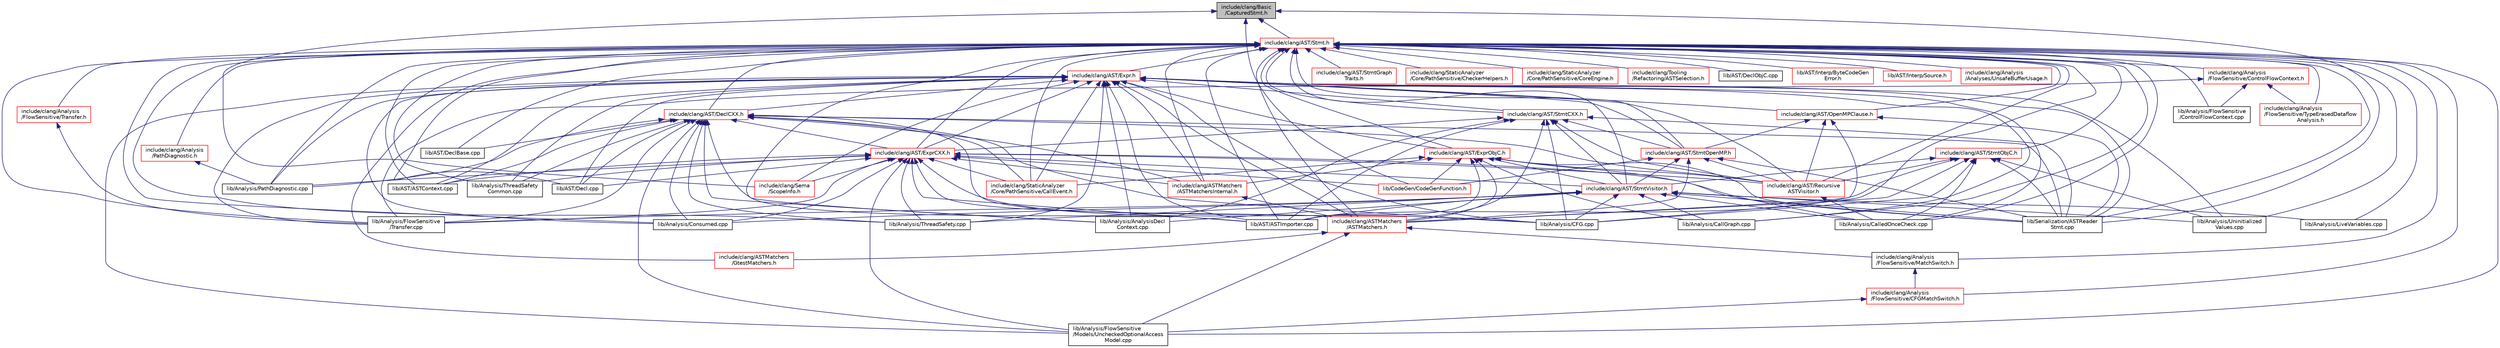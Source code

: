 digraph "include/clang/Basic/CapturedStmt.h"
{
 // LATEX_PDF_SIZE
  bgcolor="transparent";
  edge [fontname="Helvetica",fontsize="10",labelfontname="Helvetica",labelfontsize="10"];
  node [fontname="Helvetica",fontsize="10",shape=record];
  Node1 [label="include/clang/Basic\l/CapturedStmt.h",height=0.2,width=0.4,color="black", fillcolor="grey75", style="filled", fontcolor="black",tooltip=" "];
  Node1 -> Node2 [dir="back",color="midnightblue",fontsize="10",style="solid",fontname="Helvetica"];
  Node2 [label="include/clang/AST/Stmt.h",height=0.2,width=0.4,color="red",URL="$Stmt_8h.html",tooltip=" "];
  Node2 -> Node3 [dir="back",color="midnightblue",fontsize="10",style="solid",fontname="Helvetica"];
  Node3 [label="include/clang/Analysis\l/Analyses/UnsafeBufferUsage.h",height=0.2,width=0.4,color="red",URL="$UnsafeBufferUsage_8h.html",tooltip=" "];
  Node2 -> Node6 [dir="back",color="midnightblue",fontsize="10",style="solid",fontname="Helvetica"];
  Node6 [label="include/clang/Analysis\l/FlowSensitive/CFGMatchSwitch.h",height=0.2,width=0.4,color="red",URL="$CFGMatchSwitch_8h.html",tooltip=" "];
  Node6 -> Node8 [dir="back",color="midnightblue",fontsize="10",style="solid",fontname="Helvetica"];
  Node8 [label="lib/Analysis/FlowSensitive\l/Models/UncheckedOptionalAccess\lModel.cpp",height=0.2,width=0.4,color="black",URL="$UncheckedOptionalAccessModel_8cpp.html",tooltip=" "];
  Node2 -> Node9 [dir="back",color="midnightblue",fontsize="10",style="solid",fontname="Helvetica"];
  Node9 [label="include/clang/Analysis\l/FlowSensitive/ControlFlowContext.h",height=0.2,width=0.4,color="red",URL="$ControlFlowContext_8h.html",tooltip=" "];
  Node9 -> Node21 [dir="back",color="midnightblue",fontsize="10",style="solid",fontname="Helvetica"];
  Node21 [label="include/clang/Analysis\l/FlowSensitive/TypeErasedDataflow\lAnalysis.h",height=0.2,width=0.4,color="red",URL="$TypeErasedDataflowAnalysis_8h.html",tooltip=" "];
  Node9 -> Node24 [dir="back",color="midnightblue",fontsize="10",style="solid",fontname="Helvetica"];
  Node24 [label="lib/Analysis/FlowSensitive\l/ControlFlowContext.cpp",height=0.2,width=0.4,color="black",URL="$ControlFlowContext_8cpp.html",tooltip=" "];
  Node9 -> Node15 [dir="back",color="midnightblue",fontsize="10",style="solid",fontname="Helvetica"];
  Node15 [label="lib/Analysis/FlowSensitive\l/Transfer.cpp",height=0.2,width=0.4,color="black",URL="$Transfer_8cpp.html",tooltip=" "];
  Node2 -> Node18 [dir="back",color="midnightblue",fontsize="10",style="solid",fontname="Helvetica"];
  Node18 [label="include/clang/Analysis\l/FlowSensitive/MatchSwitch.h",height=0.2,width=0.4,color="black",URL="$MatchSwitch_8h.html",tooltip=" "];
  Node18 -> Node6 [dir="back",color="midnightblue",fontsize="10",style="solid",fontname="Helvetica"];
  Node2 -> Node19 [dir="back",color="midnightblue",fontsize="10",style="solid",fontname="Helvetica"];
  Node19 [label="include/clang/Analysis\l/FlowSensitive/Transfer.h",height=0.2,width=0.4,color="red",URL="$Transfer_8h.html",tooltip=" "];
  Node19 -> Node15 [dir="back",color="midnightblue",fontsize="10",style="solid",fontname="Helvetica"];
  Node2 -> Node21 [dir="back",color="midnightblue",fontsize="10",style="solid",fontname="Helvetica"];
  Node2 -> Node25 [dir="back",color="midnightblue",fontsize="10",style="solid",fontname="Helvetica"];
  Node25 [label="include/clang/Analysis\l/PathDiagnostic.h",height=0.2,width=0.4,color="red",URL="$PathDiagnostic_8h.html",tooltip=" "];
  Node25 -> Node247 [dir="back",color="midnightblue",fontsize="10",style="solid",fontname="Helvetica"];
  Node247 [label="lib/Analysis/PathDiagnostic.cpp",height=0.2,width=0.4,color="black",URL="$PathDiagnostic_8cpp.html",tooltip=" "];
  Node2 -> Node248 [dir="back",color="midnightblue",fontsize="10",style="solid",fontname="Helvetica"];
  Node248 [label="include/clang/AST/DeclCXX.h",height=0.2,width=0.4,color="red",URL="$DeclCXX_8h.html",tooltip=" "];
  Node248 -> Node570 [dir="back",color="midnightblue",fontsize="10",style="solid",fontname="Helvetica"];
  Node570 [label="include/clang/AST/ExprCXX.h",height=0.2,width=0.4,color="red",URL="$ExprCXX_8h.html",tooltip=" "];
  Node570 -> Node453 [dir="back",color="midnightblue",fontsize="10",style="solid",fontname="Helvetica"];
  Node453 [label="include/clang/AST/Recursive\lASTVisitor.h",height=0.2,width=0.4,color="red",URL="$RecursiveASTVisitor_8h.html",tooltip=" "];
  Node453 -> Node458 [dir="back",color="midnightblue",fontsize="10",style="solid",fontname="Helvetica"];
  Node458 [label="lib/Analysis/CalledOnceCheck.cpp",height=0.2,width=0.4,color="black",URL="$CalledOnceCheck_8cpp.html",tooltip=" "];
  Node570 -> Node496 [dir="back",color="midnightblue",fontsize="10",style="solid",fontname="Helvetica"];
  Node496 [label="include/clang/AST/StmtVisitor.h",height=0.2,width=0.4,color="red",URL="$StmtVisitor_8h.html",tooltip=" "];
  Node496 -> Node504 [dir="back",color="midnightblue",fontsize="10",style="solid",fontname="Helvetica"];
  Node504 [label="lib/Analysis/AnalysisDecl\lContext.cpp",height=0.2,width=0.4,color="black",URL="$AnalysisDeclContext_8cpp.html",tooltip=" "];
  Node496 -> Node458 [dir="back",color="midnightblue",fontsize="10",style="solid",fontname="Helvetica"];
  Node496 -> Node455 [dir="back",color="midnightblue",fontsize="10",style="solid",fontname="Helvetica"];
  Node455 [label="lib/Analysis/CallGraph.cpp",height=0.2,width=0.4,color="black",URL="$CallGraph_8cpp.html",tooltip=" "];
  Node496 -> Node505 [dir="back",color="midnightblue",fontsize="10",style="solid",fontname="Helvetica"];
  Node505 [label="lib/Analysis/CFG.cpp",height=0.2,width=0.4,color="black",URL="$CFG_8cpp.html",tooltip=" "];
  Node496 -> Node506 [dir="back",color="midnightblue",fontsize="10",style="solid",fontname="Helvetica"];
  Node506 [label="lib/Analysis/Consumed.cpp",height=0.2,width=0.4,color="black",URL="$Consumed_8cpp.html",tooltip=" "];
  Node496 -> Node15 [dir="back",color="midnightblue",fontsize="10",style="solid",fontname="Helvetica"];
  Node496 -> Node507 [dir="back",color="midnightblue",fontsize="10",style="solid",fontname="Helvetica"];
  Node507 [label="lib/Analysis/LiveVariables.cpp",height=0.2,width=0.4,color="black",URL="$LiveVariables_8cpp.html",tooltip=" "];
  Node496 -> Node508 [dir="back",color="midnightblue",fontsize="10",style="solid",fontname="Helvetica"];
  Node508 [label="lib/Analysis/ThreadSafety.cpp",height=0.2,width=0.4,color="black",URL="$ThreadSafety_8cpp.html",tooltip=" "];
  Node496 -> Node509 [dir="back",color="midnightblue",fontsize="10",style="solid",fontname="Helvetica"];
  Node509 [label="lib/Analysis/Uninitialized\lValues.cpp",height=0.2,width=0.4,color="black",URL="$UninitializedValues_8cpp.html",tooltip=" "];
  Node496 -> Node446 [dir="back",color="midnightblue",fontsize="10",style="solid",fontname="Helvetica"];
  Node446 [label="lib/AST/ASTImporter.cpp",height=0.2,width=0.4,color="black",URL="$ASTImporter_8cpp.html",tooltip=" "];
  Node496 -> Node490 [dir="back",color="midnightblue",fontsize="10",style="solid",fontname="Helvetica"];
  Node490 [label="lib/Serialization/ASTReader\lStmt.cpp",height=0.2,width=0.4,color="black",URL="$ASTReaderStmt_8cpp.html",tooltip=" "];
  Node570 -> Node292 [dir="back",color="midnightblue",fontsize="10",style="solid",fontname="Helvetica"];
  Node292 [label="include/clang/ASTMatchers\l/ASTMatchers.h",height=0.2,width=0.4,color="red",URL="$ASTMatchers_8h.html",tooltip=" "];
  Node292 -> Node18 [dir="back",color="midnightblue",fontsize="10",style="solid",fontname="Helvetica"];
  Node292 -> Node321 [dir="back",color="midnightblue",fontsize="10",style="solid",fontname="Helvetica"];
  Node321 [label="include/clang/ASTMatchers\l/GtestMatchers.h",height=0.2,width=0.4,color="red",URL="$GtestMatchers_8h.html",tooltip=" "];
  Node292 -> Node8 [dir="back",color="midnightblue",fontsize="10",style="solid",fontname="Helvetica"];
  Node570 -> Node327 [dir="back",color="midnightblue",fontsize="10",style="solid",fontname="Helvetica"];
  Node327 [label="include/clang/ASTMatchers\l/ASTMatchersInternal.h",height=0.2,width=0.4,color="red",URL="$ASTMatchersInternal_8h.html",tooltip=" "];
  Node327 -> Node292 [dir="back",color="midnightblue",fontsize="10",style="solid",fontname="Helvetica"];
  Node570 -> Node639 [dir="back",color="midnightblue",fontsize="10",style="solid",fontname="Helvetica"];
  Node639 [label="include/clang/Sema\l/ScopeInfo.h",height=0.2,width=0.4,color="red",URL="$ScopeInfo_8h.html",tooltip=" "];
  Node570 -> Node71 [dir="back",color="midnightblue",fontsize="10",style="solid",fontname="Helvetica"];
  Node71 [label="include/clang/StaticAnalyzer\l/Core/PathSensitive/CallEvent.h",height=0.2,width=0.4,color="red",URL="$CallEvent_8h.html",tooltip=" "];
  Node570 -> Node505 [dir="back",color="midnightblue",fontsize="10",style="solid",fontname="Helvetica"];
  Node570 -> Node506 [dir="back",color="midnightblue",fontsize="10",style="solid",fontname="Helvetica"];
  Node570 -> Node8 [dir="back",color="midnightblue",fontsize="10",style="solid",fontname="Helvetica"];
  Node570 -> Node15 [dir="back",color="midnightblue",fontsize="10",style="solid",fontname="Helvetica"];
  Node570 -> Node247 [dir="back",color="midnightblue",fontsize="10",style="solid",fontname="Helvetica"];
  Node570 -> Node508 [dir="back",color="midnightblue",fontsize="10",style="solid",fontname="Helvetica"];
  Node570 -> Node578 [dir="back",color="midnightblue",fontsize="10",style="solid",fontname="Helvetica"];
  Node578 [label="lib/Analysis/ThreadSafety\lCommon.cpp",height=0.2,width=0.4,color="black",URL="$ThreadSafetyCommon_8cpp.html",tooltip=" "];
  Node570 -> Node323 [dir="back",color="midnightblue",fontsize="10",style="solid",fontname="Helvetica"];
  Node323 [label="lib/AST/ASTContext.cpp",height=0.2,width=0.4,color="black",URL="$ASTContext_8cpp.html",tooltip=" "];
  Node570 -> Node446 [dir="back",color="midnightblue",fontsize="10",style="solid",fontname="Helvetica"];
  Node570 -> Node269 [dir="back",color="midnightblue",fontsize="10",style="solid",fontname="Helvetica"];
  Node269 [label="lib/AST/Decl.cpp",height=0.2,width=0.4,color="black",URL="$Decl_8cpp.html",tooltip=" "];
  Node570 -> Node353 [dir="back",color="midnightblue",fontsize="10",style="solid",fontname="Helvetica"];
  Node353 [label="lib/CodeGen/CodeGenFunction.h",height=0.2,width=0.4,color="red",URL="$CodeGenFunction_8h.html",tooltip=" "];
  Node570 -> Node490 [dir="back",color="midnightblue",fontsize="10",style="solid",fontname="Helvetica"];
  Node248 -> Node453 [dir="back",color="midnightblue",fontsize="10",style="solid",fontname="Helvetica"];
  Node248 -> Node292 [dir="back",color="midnightblue",fontsize="10",style="solid",fontname="Helvetica"];
  Node248 -> Node327 [dir="back",color="midnightblue",fontsize="10",style="solid",fontname="Helvetica"];
  Node248 -> Node71 [dir="back",color="midnightblue",fontsize="10",style="solid",fontname="Helvetica"];
  Node248 -> Node504 [dir="back",color="midnightblue",fontsize="10",style="solid",fontname="Helvetica"];
  Node248 -> Node505 [dir="back",color="midnightblue",fontsize="10",style="solid",fontname="Helvetica"];
  Node248 -> Node506 [dir="back",color="midnightblue",fontsize="10",style="solid",fontname="Helvetica"];
  Node248 -> Node8 [dir="back",color="midnightblue",fontsize="10",style="solid",fontname="Helvetica"];
  Node248 -> Node15 [dir="back",color="midnightblue",fontsize="10",style="solid",fontname="Helvetica"];
  Node248 -> Node247 [dir="back",color="midnightblue",fontsize="10",style="solid",fontname="Helvetica"];
  Node248 -> Node508 [dir="back",color="midnightblue",fontsize="10",style="solid",fontname="Helvetica"];
  Node248 -> Node578 [dir="back",color="midnightblue",fontsize="10",style="solid",fontname="Helvetica"];
  Node248 -> Node323 [dir="back",color="midnightblue",fontsize="10",style="solid",fontname="Helvetica"];
  Node248 -> Node446 [dir="back",color="midnightblue",fontsize="10",style="solid",fontname="Helvetica"];
  Node248 -> Node269 [dir="back",color="midnightblue",fontsize="10",style="solid",fontname="Helvetica"];
  Node248 -> Node270 [dir="back",color="midnightblue",fontsize="10",style="solid",fontname="Helvetica"];
  Node270 [label="lib/AST/DeclBase.cpp",height=0.2,width=0.4,color="black",URL="$DeclBase_8cpp.html",tooltip=" "];
  Node248 -> Node490 [dir="back",color="midnightblue",fontsize="10",style="solid",fontname="Helvetica"];
  Node2 -> Node751 [dir="back",color="midnightblue",fontsize="10",style="solid",fontname="Helvetica"];
  Node751 [label="include/clang/AST/Expr.h",height=0.2,width=0.4,color="red",URL="$Expr_8h.html",tooltip=" "];
  Node751 -> Node248 [dir="back",color="midnightblue",fontsize="10",style="solid",fontname="Helvetica"];
  Node751 -> Node570 [dir="back",color="midnightblue",fontsize="10",style="solid",fontname="Helvetica"];
  Node751 -> Node757 [dir="back",color="midnightblue",fontsize="10",style="solid",fontname="Helvetica"];
  Node757 [label="include/clang/AST/ExprObjC.h",height=0.2,width=0.4,color="red",URL="$ExprObjC_8h.html",tooltip=" "];
  Node757 -> Node453 [dir="back",color="midnightblue",fontsize="10",style="solid",fontname="Helvetica"];
  Node757 -> Node496 [dir="back",color="midnightblue",fontsize="10",style="solid",fontname="Helvetica"];
  Node757 -> Node292 [dir="back",color="midnightblue",fontsize="10",style="solid",fontname="Helvetica"];
  Node757 -> Node327 [dir="back",color="midnightblue",fontsize="10",style="solid",fontname="Helvetica"];
  Node757 -> Node71 [dir="back",color="midnightblue",fontsize="10",style="solid",fontname="Helvetica"];
  Node757 -> Node458 [dir="back",color="midnightblue",fontsize="10",style="solid",fontname="Helvetica"];
  Node757 -> Node455 [dir="back",color="midnightblue",fontsize="10",style="solid",fontname="Helvetica"];
  Node757 -> Node446 [dir="back",color="midnightblue",fontsize="10",style="solid",fontname="Helvetica"];
  Node757 -> Node353 [dir="back",color="midnightblue",fontsize="10",style="solid",fontname="Helvetica"];
  Node757 -> Node490 [dir="back",color="midnightblue",fontsize="10",style="solid",fontname="Helvetica"];
  Node751 -> Node761 [dir="back",color="midnightblue",fontsize="10",style="solid",fontname="Helvetica"];
  Node761 [label="include/clang/AST/OpenMPClause.h",height=0.2,width=0.4,color="red",URL="$OpenMPClause_8h.html",tooltip=" "];
  Node761 -> Node453 [dir="back",color="midnightblue",fontsize="10",style="solid",fontname="Helvetica"];
  Node761 -> Node762 [dir="back",color="midnightblue",fontsize="10",style="solid",fontname="Helvetica"];
  Node762 [label="include/clang/AST/StmtOpenMP.h",height=0.2,width=0.4,color="red",URL="$StmtOpenMP_8h.html",tooltip=" "];
  Node762 -> Node453 [dir="back",color="midnightblue",fontsize="10",style="solid",fontname="Helvetica"];
  Node762 -> Node496 [dir="back",color="midnightblue",fontsize="10",style="solid",fontname="Helvetica"];
  Node762 -> Node292 [dir="back",color="midnightblue",fontsize="10",style="solid",fontname="Helvetica"];
  Node762 -> Node353 [dir="back",color="midnightblue",fontsize="10",style="solid",fontname="Helvetica"];
  Node762 -> Node490 [dir="back",color="midnightblue",fontsize="10",style="solid",fontname="Helvetica"];
  Node761 -> Node292 [dir="back",color="midnightblue",fontsize="10",style="solid",fontname="Helvetica"];
  Node761 -> Node490 [dir="back",color="midnightblue",fontsize="10",style="solid",fontname="Helvetica"];
  Node751 -> Node453 [dir="back",color="midnightblue",fontsize="10",style="solid",fontname="Helvetica"];
  Node751 -> Node766 [dir="back",color="midnightblue",fontsize="10",style="solid",fontname="Helvetica"];
  Node766 [label="include/clang/AST/StmtCXX.h",height=0.2,width=0.4,color="red",URL="$StmtCXX_8h.html",tooltip=" "];
  Node766 -> Node570 [dir="back",color="midnightblue",fontsize="10",style="solid",fontname="Helvetica"];
  Node766 -> Node453 [dir="back",color="midnightblue",fontsize="10",style="solid",fontname="Helvetica"];
  Node766 -> Node762 [dir="back",color="midnightblue",fontsize="10",style="solid",fontname="Helvetica"];
  Node766 -> Node496 [dir="back",color="midnightblue",fontsize="10",style="solid",fontname="Helvetica"];
  Node766 -> Node292 [dir="back",color="midnightblue",fontsize="10",style="solid",fontname="Helvetica"];
  Node766 -> Node504 [dir="back",color="midnightblue",fontsize="10",style="solid",fontname="Helvetica"];
  Node766 -> Node505 [dir="back",color="midnightblue",fontsize="10",style="solid",fontname="Helvetica"];
  Node766 -> Node446 [dir="back",color="midnightblue",fontsize="10",style="solid",fontname="Helvetica"];
  Node766 -> Node490 [dir="back",color="midnightblue",fontsize="10",style="solid",fontname="Helvetica"];
  Node751 -> Node762 [dir="back",color="midnightblue",fontsize="10",style="solid",fontname="Helvetica"];
  Node751 -> Node292 [dir="back",color="midnightblue",fontsize="10",style="solid",fontname="Helvetica"];
  Node751 -> Node327 [dir="back",color="midnightblue",fontsize="10",style="solid",fontname="Helvetica"];
  Node751 -> Node639 [dir="back",color="midnightblue",fontsize="10",style="solid",fontname="Helvetica"];
  Node751 -> Node71 [dir="back",color="midnightblue",fontsize="10",style="solid",fontname="Helvetica"];
  Node751 -> Node504 [dir="back",color="midnightblue",fontsize="10",style="solid",fontname="Helvetica"];
  Node751 -> Node458 [dir="back",color="midnightblue",fontsize="10",style="solid",fontname="Helvetica"];
  Node751 -> Node455 [dir="back",color="midnightblue",fontsize="10",style="solid",fontname="Helvetica"];
  Node751 -> Node505 [dir="back",color="midnightblue",fontsize="10",style="solid",fontname="Helvetica"];
  Node751 -> Node506 [dir="back",color="midnightblue",fontsize="10",style="solid",fontname="Helvetica"];
  Node751 -> Node8 [dir="back",color="midnightblue",fontsize="10",style="solid",fontname="Helvetica"];
  Node751 -> Node15 [dir="back",color="midnightblue",fontsize="10",style="solid",fontname="Helvetica"];
  Node751 -> Node247 [dir="back",color="midnightblue",fontsize="10",style="solid",fontname="Helvetica"];
  Node751 -> Node508 [dir="back",color="midnightblue",fontsize="10",style="solid",fontname="Helvetica"];
  Node751 -> Node578 [dir="back",color="midnightblue",fontsize="10",style="solid",fontname="Helvetica"];
  Node751 -> Node509 [dir="back",color="midnightblue",fontsize="10",style="solid",fontname="Helvetica"];
  Node751 -> Node323 [dir="back",color="midnightblue",fontsize="10",style="solid",fontname="Helvetica"];
  Node751 -> Node446 [dir="back",color="midnightblue",fontsize="10",style="solid",fontname="Helvetica"];
  Node751 -> Node269 [dir="back",color="midnightblue",fontsize="10",style="solid",fontname="Helvetica"];
  Node751 -> Node490 [dir="back",color="midnightblue",fontsize="10",style="solid",fontname="Helvetica"];
  Node2 -> Node570 [dir="back",color="midnightblue",fontsize="10",style="solid",fontname="Helvetica"];
  Node2 -> Node757 [dir="back",color="midnightblue",fontsize="10",style="solid",fontname="Helvetica"];
  Node2 -> Node761 [dir="back",color="midnightblue",fontsize="10",style="solid",fontname="Helvetica"];
  Node2 -> Node453 [dir="back",color="midnightblue",fontsize="10",style="solid",fontname="Helvetica"];
  Node2 -> Node766 [dir="back",color="midnightblue",fontsize="10",style="solid",fontname="Helvetica"];
  Node2 -> Node788 [dir="back",color="midnightblue",fontsize="10",style="solid",fontname="Helvetica"];
  Node788 [label="include/clang/AST/StmtGraph\lTraits.h",height=0.2,width=0.4,color="red",URL="$StmtGraphTraits_8h.html",tooltip=" "];
  Node2 -> Node790 [dir="back",color="midnightblue",fontsize="10",style="solid",fontname="Helvetica"];
  Node790 [label="include/clang/AST/StmtObjC.h",height=0.2,width=0.4,color="red",URL="$StmtObjC_8h.html",tooltip=" "];
  Node790 -> Node453 [dir="back",color="midnightblue",fontsize="10",style="solid",fontname="Helvetica"];
  Node790 -> Node496 [dir="back",color="midnightblue",fontsize="10",style="solid",fontname="Helvetica"];
  Node790 -> Node292 [dir="back",color="midnightblue",fontsize="10",style="solid",fontname="Helvetica"];
  Node790 -> Node458 [dir="back",color="midnightblue",fontsize="10",style="solid",fontname="Helvetica"];
  Node790 -> Node505 [dir="back",color="midnightblue",fontsize="10",style="solid",fontname="Helvetica"];
  Node790 -> Node509 [dir="back",color="midnightblue",fontsize="10",style="solid",fontname="Helvetica"];
  Node790 -> Node446 [dir="back",color="midnightblue",fontsize="10",style="solid",fontname="Helvetica"];
  Node790 -> Node490 [dir="back",color="midnightblue",fontsize="10",style="solid",fontname="Helvetica"];
  Node2 -> Node762 [dir="back",color="midnightblue",fontsize="10",style="solid",fontname="Helvetica"];
  Node2 -> Node496 [dir="back",color="midnightblue",fontsize="10",style="solid",fontname="Helvetica"];
  Node2 -> Node292 [dir="back",color="midnightblue",fontsize="10",style="solid",fontname="Helvetica"];
  Node2 -> Node327 [dir="back",color="midnightblue",fontsize="10",style="solid",fontname="Helvetica"];
  Node2 -> Node321 [dir="back",color="midnightblue",fontsize="10",style="solid",fontname="Helvetica"];
  Node2 -> Node71 [dir="back",color="midnightblue",fontsize="10",style="solid",fontname="Helvetica"];
  Node2 -> Node791 [dir="back",color="midnightblue",fontsize="10",style="solid",fontname="Helvetica"];
  Node791 [label="include/clang/StaticAnalyzer\l/Core/PathSensitive/CheckerHelpers.h",height=0.2,width=0.4,color="red",URL="$CheckerHelpers_8h.html",tooltip=" "];
  Node2 -> Node232 [dir="back",color="midnightblue",fontsize="10",style="solid",fontname="Helvetica"];
  Node232 [label="include/clang/StaticAnalyzer\l/Core/PathSensitive/CoreEngine.h",height=0.2,width=0.4,color="red",URL="$CoreEngine_8h.html",tooltip=" "];
  Node2 -> Node331 [dir="back",color="midnightblue",fontsize="10",style="solid",fontname="Helvetica"];
  Node331 [label="include/clang/Tooling\l/Refactoring/ASTSelection.h",height=0.2,width=0.4,color="red",URL="$ASTSelection_8h.html",tooltip=" "];
  Node2 -> Node504 [dir="back",color="midnightblue",fontsize="10",style="solid",fontname="Helvetica"];
  Node2 -> Node458 [dir="back",color="midnightblue",fontsize="10",style="solid",fontname="Helvetica"];
  Node2 -> Node455 [dir="back",color="midnightblue",fontsize="10",style="solid",fontname="Helvetica"];
  Node2 -> Node505 [dir="back",color="midnightblue",fontsize="10",style="solid",fontname="Helvetica"];
  Node2 -> Node506 [dir="back",color="midnightblue",fontsize="10",style="solid",fontname="Helvetica"];
  Node2 -> Node24 [dir="back",color="midnightblue",fontsize="10",style="solid",fontname="Helvetica"];
  Node2 -> Node8 [dir="back",color="midnightblue",fontsize="10",style="solid",fontname="Helvetica"];
  Node2 -> Node15 [dir="back",color="midnightblue",fontsize="10",style="solid",fontname="Helvetica"];
  Node2 -> Node507 [dir="back",color="midnightblue",fontsize="10",style="solid",fontname="Helvetica"];
  Node2 -> Node247 [dir="back",color="midnightblue",fontsize="10",style="solid",fontname="Helvetica"];
  Node2 -> Node508 [dir="back",color="midnightblue",fontsize="10",style="solid",fontname="Helvetica"];
  Node2 -> Node578 [dir="back",color="midnightblue",fontsize="10",style="solid",fontname="Helvetica"];
  Node2 -> Node509 [dir="back",color="midnightblue",fontsize="10",style="solid",fontname="Helvetica"];
  Node2 -> Node323 [dir="back",color="midnightblue",fontsize="10",style="solid",fontname="Helvetica"];
  Node2 -> Node446 [dir="back",color="midnightblue",fontsize="10",style="solid",fontname="Helvetica"];
  Node2 -> Node269 [dir="back",color="midnightblue",fontsize="10",style="solid",fontname="Helvetica"];
  Node2 -> Node270 [dir="back",color="midnightblue",fontsize="10",style="solid",fontname="Helvetica"];
  Node2 -> Node792 [dir="back",color="midnightblue",fontsize="10",style="solid",fontname="Helvetica"];
  Node792 [label="lib/AST/DeclObjC.cpp",height=0.2,width=0.4,color="black",URL="$DeclObjC_8cpp.html",tooltip=" "];
  Node2 -> Node793 [dir="back",color="midnightblue",fontsize="10",style="solid",fontname="Helvetica"];
  Node793 [label="lib/AST/Interp/ByteCodeGen\lError.h",height=0.2,width=0.4,color="red",URL="$ByteCodeGenError_8h.html",tooltip=" "];
  Node2 -> Node795 [dir="back",color="midnightblue",fontsize="10",style="solid",fontname="Helvetica"];
  Node795 [label="lib/AST/Interp/Source.h",height=0.2,width=0.4,color="red",URL="$Source_8h.html",tooltip=" "];
  Node2 -> Node490 [dir="back",color="midnightblue",fontsize="10",style="solid",fontname="Helvetica"];
  Node1 -> Node639 [dir="back",color="midnightblue",fontsize="10",style="solid",fontname="Helvetica"];
  Node1 -> Node353 [dir="back",color="midnightblue",fontsize="10",style="solid",fontname="Helvetica"];
  Node1 -> Node490 [dir="back",color="midnightblue",fontsize="10",style="solid",fontname="Helvetica"];
}
